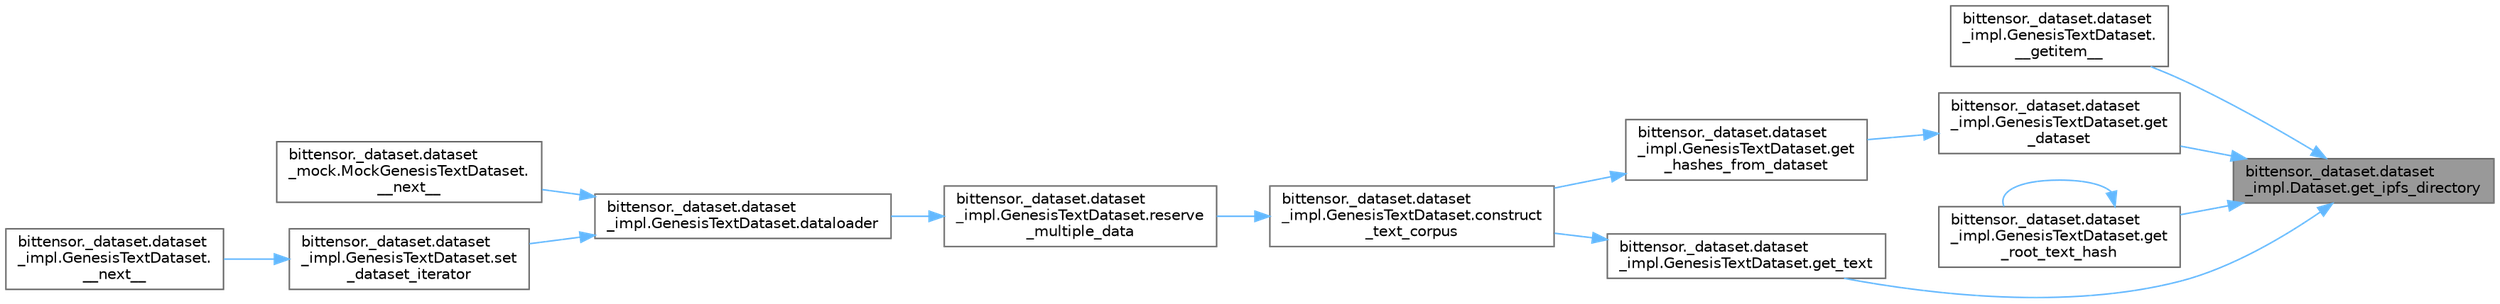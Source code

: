 digraph "bittensor._dataset.dataset_impl.Dataset.get_ipfs_directory"
{
 // LATEX_PDF_SIZE
  bgcolor="transparent";
  edge [fontname=Helvetica,fontsize=10,labelfontname=Helvetica,labelfontsize=10];
  node [fontname=Helvetica,fontsize=10,shape=box,height=0.2,width=0.4];
  rankdir="RL";
  Node1 [label="bittensor._dataset.dataset\l_impl.Dataset.get_ipfs_directory",height=0.2,width=0.4,color="gray40", fillcolor="grey60", style="filled", fontcolor="black",tooltip=" "];
  Node1 -> Node2 [dir="back",color="steelblue1",style="solid"];
  Node2 [label="bittensor._dataset.dataset\l_impl.GenesisTextDataset.\l__getitem__",height=0.2,width=0.4,color="grey40", fillcolor="white", style="filled",URL="$classbittensor_1_1__dataset_1_1dataset__impl_1_1_genesis_text_dataset.html#a559f292561fa11de57d4f5c8b0cc8d67",tooltip=" "];
  Node1 -> Node3 [dir="back",color="steelblue1",style="solid"];
  Node3 [label="bittensor._dataset.dataset\l_impl.GenesisTextDataset.get\l_dataset",height=0.2,width=0.4,color="grey40", fillcolor="white", style="filled",URL="$classbittensor_1_1__dataset_1_1dataset__impl_1_1_genesis_text_dataset.html#a7b0f280512b1c0c032c714bd796cdb52",tooltip=" "];
  Node3 -> Node4 [dir="back",color="steelblue1",style="solid"];
  Node4 [label="bittensor._dataset.dataset\l_impl.GenesisTextDataset.get\l_hashes_from_dataset",height=0.2,width=0.4,color="grey40", fillcolor="white", style="filled",URL="$classbittensor_1_1__dataset_1_1dataset__impl_1_1_genesis_text_dataset.html#a97d42a3d6765cbcd74e2602d6c061a61",tooltip=" "];
  Node4 -> Node5 [dir="back",color="steelblue1",style="solid"];
  Node5 [label="bittensor._dataset.dataset\l_impl.GenesisTextDataset.construct\l_text_corpus",height=0.2,width=0.4,color="grey40", fillcolor="white", style="filled",URL="$classbittensor_1_1__dataset_1_1dataset__impl_1_1_genesis_text_dataset.html#aae2d5b7ef612659ddabf117cf3c3d6ec",tooltip=" "];
  Node5 -> Node6 [dir="back",color="steelblue1",style="solid"];
  Node6 [label="bittensor._dataset.dataset\l_impl.GenesisTextDataset.reserve\l_multiple_data",height=0.2,width=0.4,color="grey40", fillcolor="white", style="filled",URL="$classbittensor_1_1__dataset_1_1dataset__impl_1_1_genesis_text_dataset.html#ad53bbb77e1b2fd0eaf6f0053050dbba5",tooltip=" "];
  Node6 -> Node7 [dir="back",color="steelblue1",style="solid"];
  Node7 [label="bittensor._dataset.dataset\l_impl.GenesisTextDataset.dataloader",height=0.2,width=0.4,color="grey40", fillcolor="white", style="filled",URL="$classbittensor_1_1__dataset_1_1dataset__impl_1_1_genesis_text_dataset.html#a1c63db6af8af3d632f30583123f6b48b",tooltip=" "];
  Node7 -> Node8 [dir="back",color="steelblue1",style="solid"];
  Node8 [label="bittensor._dataset.dataset\l_mock.MockGenesisTextDataset.\l__next__",height=0.2,width=0.4,color="grey40", fillcolor="white", style="filled",URL="$classbittensor_1_1__dataset_1_1dataset__mock_1_1_mock_genesis_text_dataset.html#ade55894c4d45f78dcf75c44448c85e50",tooltip=" "];
  Node7 -> Node9 [dir="back",color="steelblue1",style="solid"];
  Node9 [label="bittensor._dataset.dataset\l_impl.GenesisTextDataset.set\l_dataset_iterator",height=0.2,width=0.4,color="grey40", fillcolor="white", style="filled",URL="$classbittensor_1_1__dataset_1_1dataset__impl_1_1_genesis_text_dataset.html#ac57d432cdd0ca00255f87dacae40a2b1",tooltip=" "];
  Node9 -> Node10 [dir="back",color="steelblue1",style="solid"];
  Node10 [label="bittensor._dataset.dataset\l_impl.GenesisTextDataset.\l__next__",height=0.2,width=0.4,color="grey40", fillcolor="white", style="filled",URL="$classbittensor_1_1__dataset_1_1dataset__impl_1_1_genesis_text_dataset.html#a0b33886b2a6a7a8fa5738fc38f9ac91a",tooltip=" "];
  Node1 -> Node11 [dir="back",color="steelblue1",style="solid"];
  Node11 [label="bittensor._dataset.dataset\l_impl.GenesisTextDataset.get\l_root_text_hash",height=0.2,width=0.4,color="grey40", fillcolor="white", style="filled",URL="$classbittensor_1_1__dataset_1_1dataset__impl_1_1_genesis_text_dataset.html#acf1038a268247f8250e34a69052b5f5f",tooltip=" "];
  Node11 -> Node11 [dir="back",color="steelblue1",style="solid"];
  Node1 -> Node12 [dir="back",color="steelblue1",style="solid"];
  Node12 [label="bittensor._dataset.dataset\l_impl.GenesisTextDataset.get_text",height=0.2,width=0.4,color="grey40", fillcolor="white", style="filled",URL="$classbittensor_1_1__dataset_1_1dataset__impl_1_1_genesis_text_dataset.html#acfa141b065ef47c5257bb90b488f9cd2",tooltip=" "];
  Node12 -> Node5 [dir="back",color="steelblue1",style="solid"];
}
